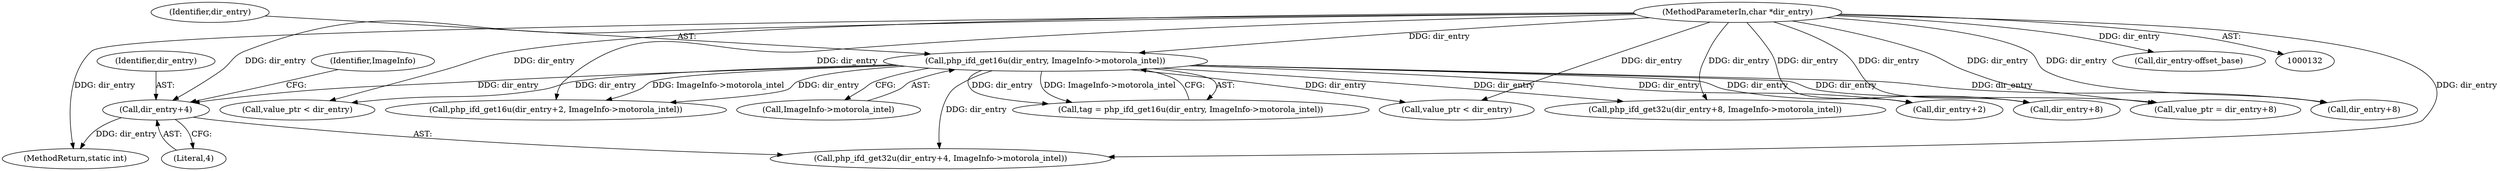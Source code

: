 digraph "0_php_082aecfc3a753ad03be82cf14f03ac065723ec92_0@pointer" {
"1000193" [label="(Call,dir_entry+4)"];
"1000134" [label="(MethodParameterIn,char *dir_entry)"];
"1000176" [label="(Call,php_ifd_get16u(dir_entry, ImageInfo->motorola_intel))"];
"1000193" [label="(Call,dir_entry+4)"];
"1000195" [label="(Literal,4)"];
"1000318" [label="(Call,value_ptr < dir_entry)"];
"1000183" [label="(Call,php_ifd_get16u(dir_entry+2, ImageInfo->motorola_intel))"];
"1000178" [label="(Call,ImageInfo->motorola_intel)"];
"1000177" [label="(Identifier,dir_entry)"];
"1000194" [label="(Identifier,dir_entry)"];
"1000176" [label="(Call,php_ifd_get16u(dir_entry, ImageInfo->motorola_intel))"];
"1000404" [label="(Call,value_ptr = dir_entry+8)"];
"1000797" [label="(MethodReturn,static int)"];
"1000280" [label="(Call,dir_entry-offset_base)"];
"1000174" [label="(Call,tag = php_ifd_get16u(dir_entry, ImageInfo->motorola_intel))"];
"1000273" [label="(Call,value_ptr < dir_entry)"];
"1000197" [label="(Identifier,ImageInfo)"];
"1000249" [label="(Call,php_ifd_get32u(dir_entry+8, ImageInfo->motorola_intel))"];
"1000184" [label="(Call,dir_entry+2)"];
"1000406" [label="(Call,dir_entry+8)"];
"1000250" [label="(Call,dir_entry+8)"];
"1000192" [label="(Call,php_ifd_get32u(dir_entry+4, ImageInfo->motorola_intel))"];
"1000134" [label="(MethodParameterIn,char *dir_entry)"];
"1000193" -> "1000192"  [label="AST: "];
"1000193" -> "1000195"  [label="CFG: "];
"1000194" -> "1000193"  [label="AST: "];
"1000195" -> "1000193"  [label="AST: "];
"1000197" -> "1000193"  [label="CFG: "];
"1000193" -> "1000797"  [label="DDG: dir_entry"];
"1000134" -> "1000193"  [label="DDG: dir_entry"];
"1000176" -> "1000193"  [label="DDG: dir_entry"];
"1000134" -> "1000132"  [label="AST: "];
"1000134" -> "1000797"  [label="DDG: dir_entry"];
"1000134" -> "1000176"  [label="DDG: dir_entry"];
"1000134" -> "1000183"  [label="DDG: dir_entry"];
"1000134" -> "1000184"  [label="DDG: dir_entry"];
"1000134" -> "1000192"  [label="DDG: dir_entry"];
"1000134" -> "1000249"  [label="DDG: dir_entry"];
"1000134" -> "1000250"  [label="DDG: dir_entry"];
"1000134" -> "1000273"  [label="DDG: dir_entry"];
"1000134" -> "1000280"  [label="DDG: dir_entry"];
"1000134" -> "1000318"  [label="DDG: dir_entry"];
"1000134" -> "1000404"  [label="DDG: dir_entry"];
"1000134" -> "1000406"  [label="DDG: dir_entry"];
"1000176" -> "1000174"  [label="AST: "];
"1000176" -> "1000178"  [label="CFG: "];
"1000177" -> "1000176"  [label="AST: "];
"1000178" -> "1000176"  [label="AST: "];
"1000174" -> "1000176"  [label="CFG: "];
"1000176" -> "1000174"  [label="DDG: dir_entry"];
"1000176" -> "1000174"  [label="DDG: ImageInfo->motorola_intel"];
"1000176" -> "1000183"  [label="DDG: dir_entry"];
"1000176" -> "1000183"  [label="DDG: ImageInfo->motorola_intel"];
"1000176" -> "1000184"  [label="DDG: dir_entry"];
"1000176" -> "1000192"  [label="DDG: dir_entry"];
"1000176" -> "1000249"  [label="DDG: dir_entry"];
"1000176" -> "1000250"  [label="DDG: dir_entry"];
"1000176" -> "1000273"  [label="DDG: dir_entry"];
"1000176" -> "1000318"  [label="DDG: dir_entry"];
"1000176" -> "1000404"  [label="DDG: dir_entry"];
"1000176" -> "1000406"  [label="DDG: dir_entry"];
}
